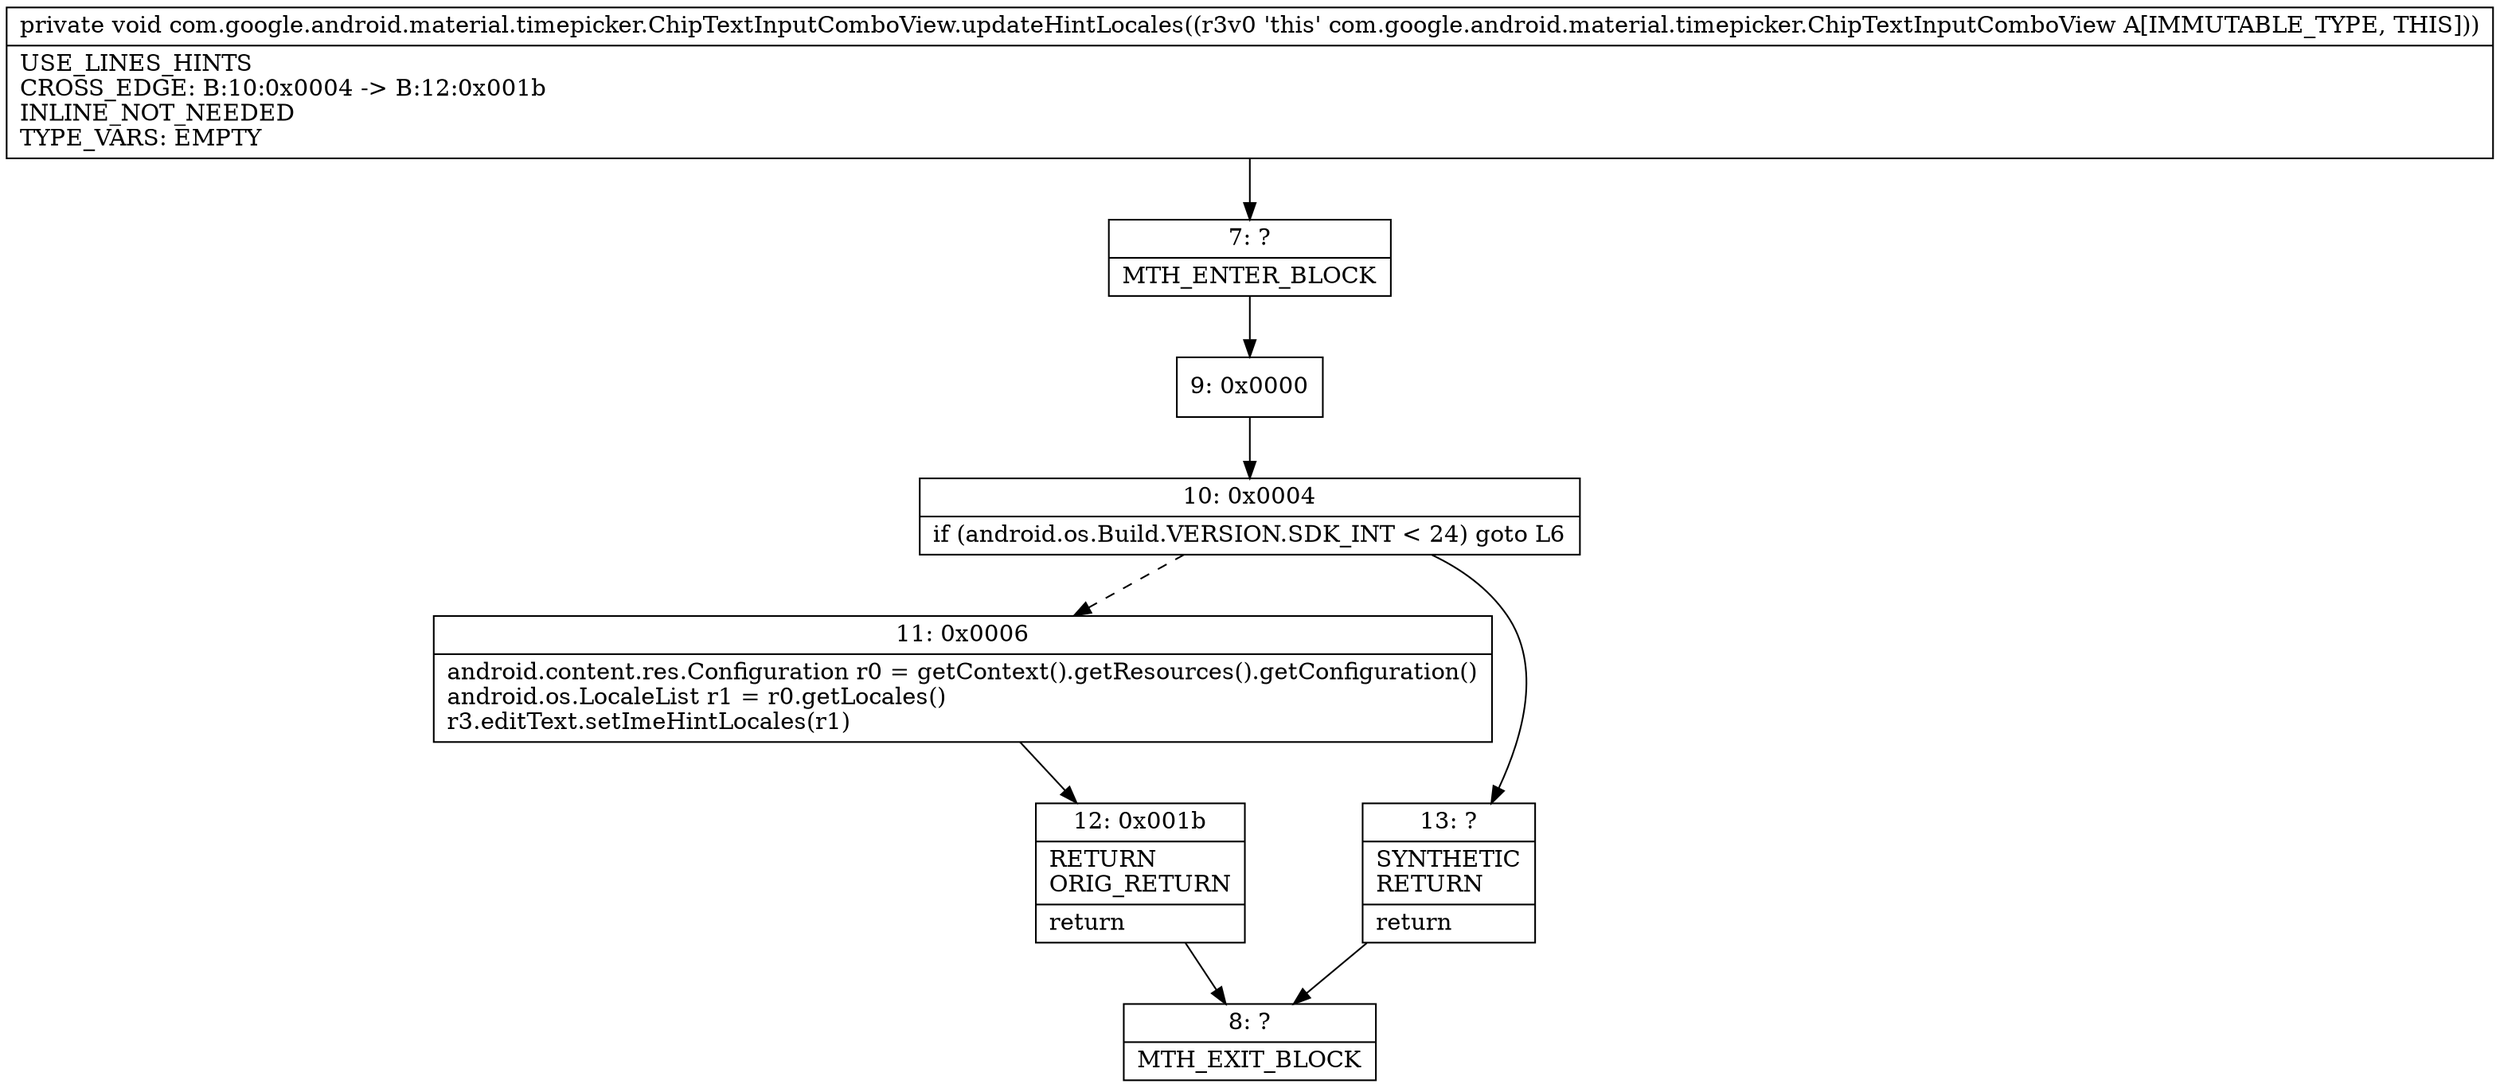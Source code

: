 digraph "CFG forcom.google.android.material.timepicker.ChipTextInputComboView.updateHintLocales()V" {
Node_7 [shape=record,label="{7\:\ ?|MTH_ENTER_BLOCK\l}"];
Node_9 [shape=record,label="{9\:\ 0x0000}"];
Node_10 [shape=record,label="{10\:\ 0x0004|if (android.os.Build.VERSION.SDK_INT \< 24) goto L6\l}"];
Node_11 [shape=record,label="{11\:\ 0x0006|android.content.res.Configuration r0 = getContext().getResources().getConfiguration()\landroid.os.LocaleList r1 = r0.getLocales()\lr3.editText.setImeHintLocales(r1)\l}"];
Node_12 [shape=record,label="{12\:\ 0x001b|RETURN\lORIG_RETURN\l|return\l}"];
Node_8 [shape=record,label="{8\:\ ?|MTH_EXIT_BLOCK\l}"];
Node_13 [shape=record,label="{13\:\ ?|SYNTHETIC\lRETURN\l|return\l}"];
MethodNode[shape=record,label="{private void com.google.android.material.timepicker.ChipTextInputComboView.updateHintLocales((r3v0 'this' com.google.android.material.timepicker.ChipTextInputComboView A[IMMUTABLE_TYPE, THIS]))  | USE_LINES_HINTS\lCROSS_EDGE: B:10:0x0004 \-\> B:12:0x001b\lINLINE_NOT_NEEDED\lTYPE_VARS: EMPTY\l}"];
MethodNode -> Node_7;Node_7 -> Node_9;
Node_9 -> Node_10;
Node_10 -> Node_11[style=dashed];
Node_10 -> Node_13;
Node_11 -> Node_12;
Node_12 -> Node_8;
Node_13 -> Node_8;
}

